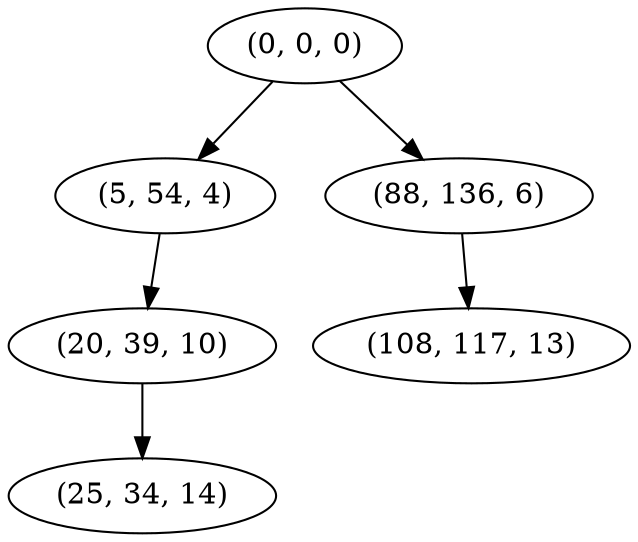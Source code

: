 digraph tree {
    "(0, 0, 0)";
    "(5, 54, 4)";
    "(20, 39, 10)";
    "(25, 34, 14)";
    "(88, 136, 6)";
    "(108, 117, 13)";
    "(0, 0, 0)" -> "(5, 54, 4)";
    "(0, 0, 0)" -> "(88, 136, 6)";
    "(5, 54, 4)" -> "(20, 39, 10)";
    "(20, 39, 10)" -> "(25, 34, 14)";
    "(88, 136, 6)" -> "(108, 117, 13)";
}
